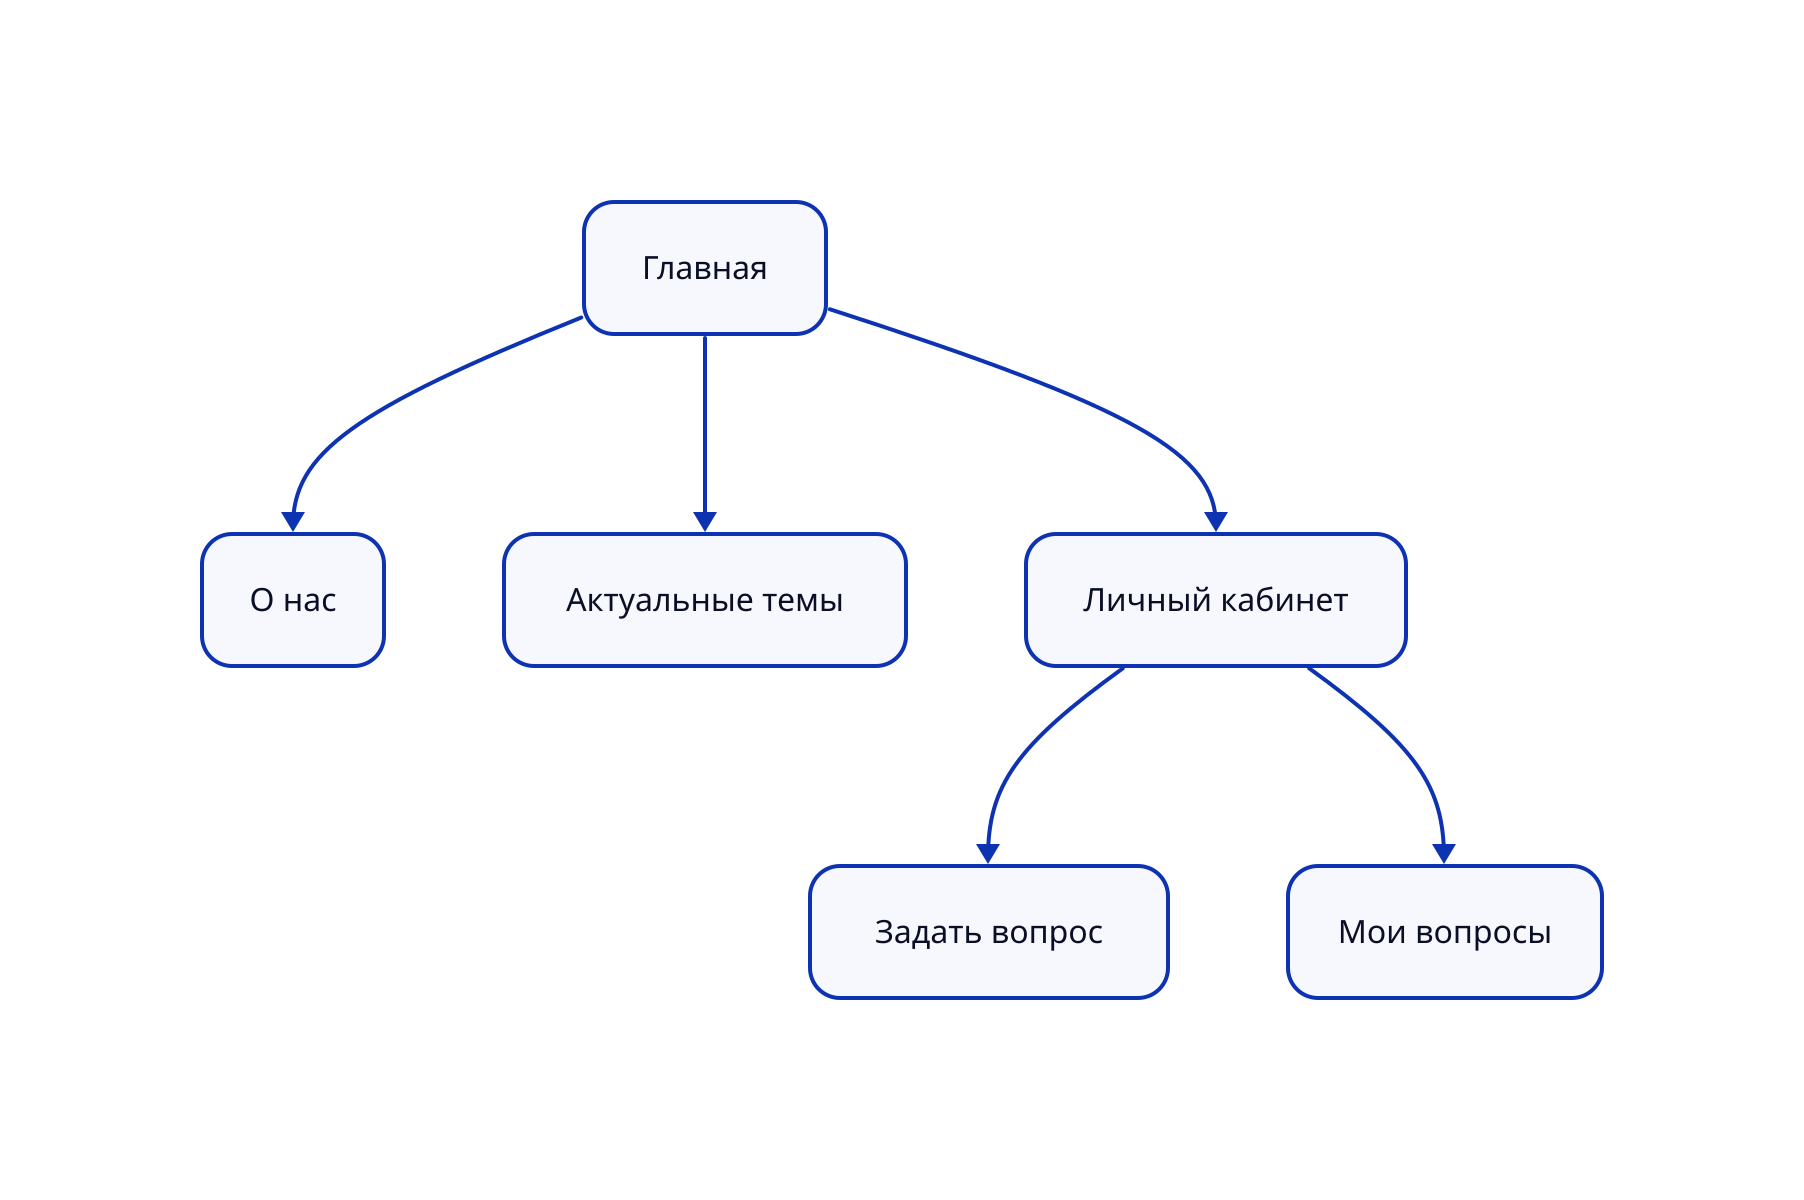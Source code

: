 *.style.border-radius: 15

Главная -> О нас
Главная -> Актуальные темы
Главная -> Личный кабинет
Личный кабинет -> Задать вопрос
Личный кабинет -> Мои вопросы

